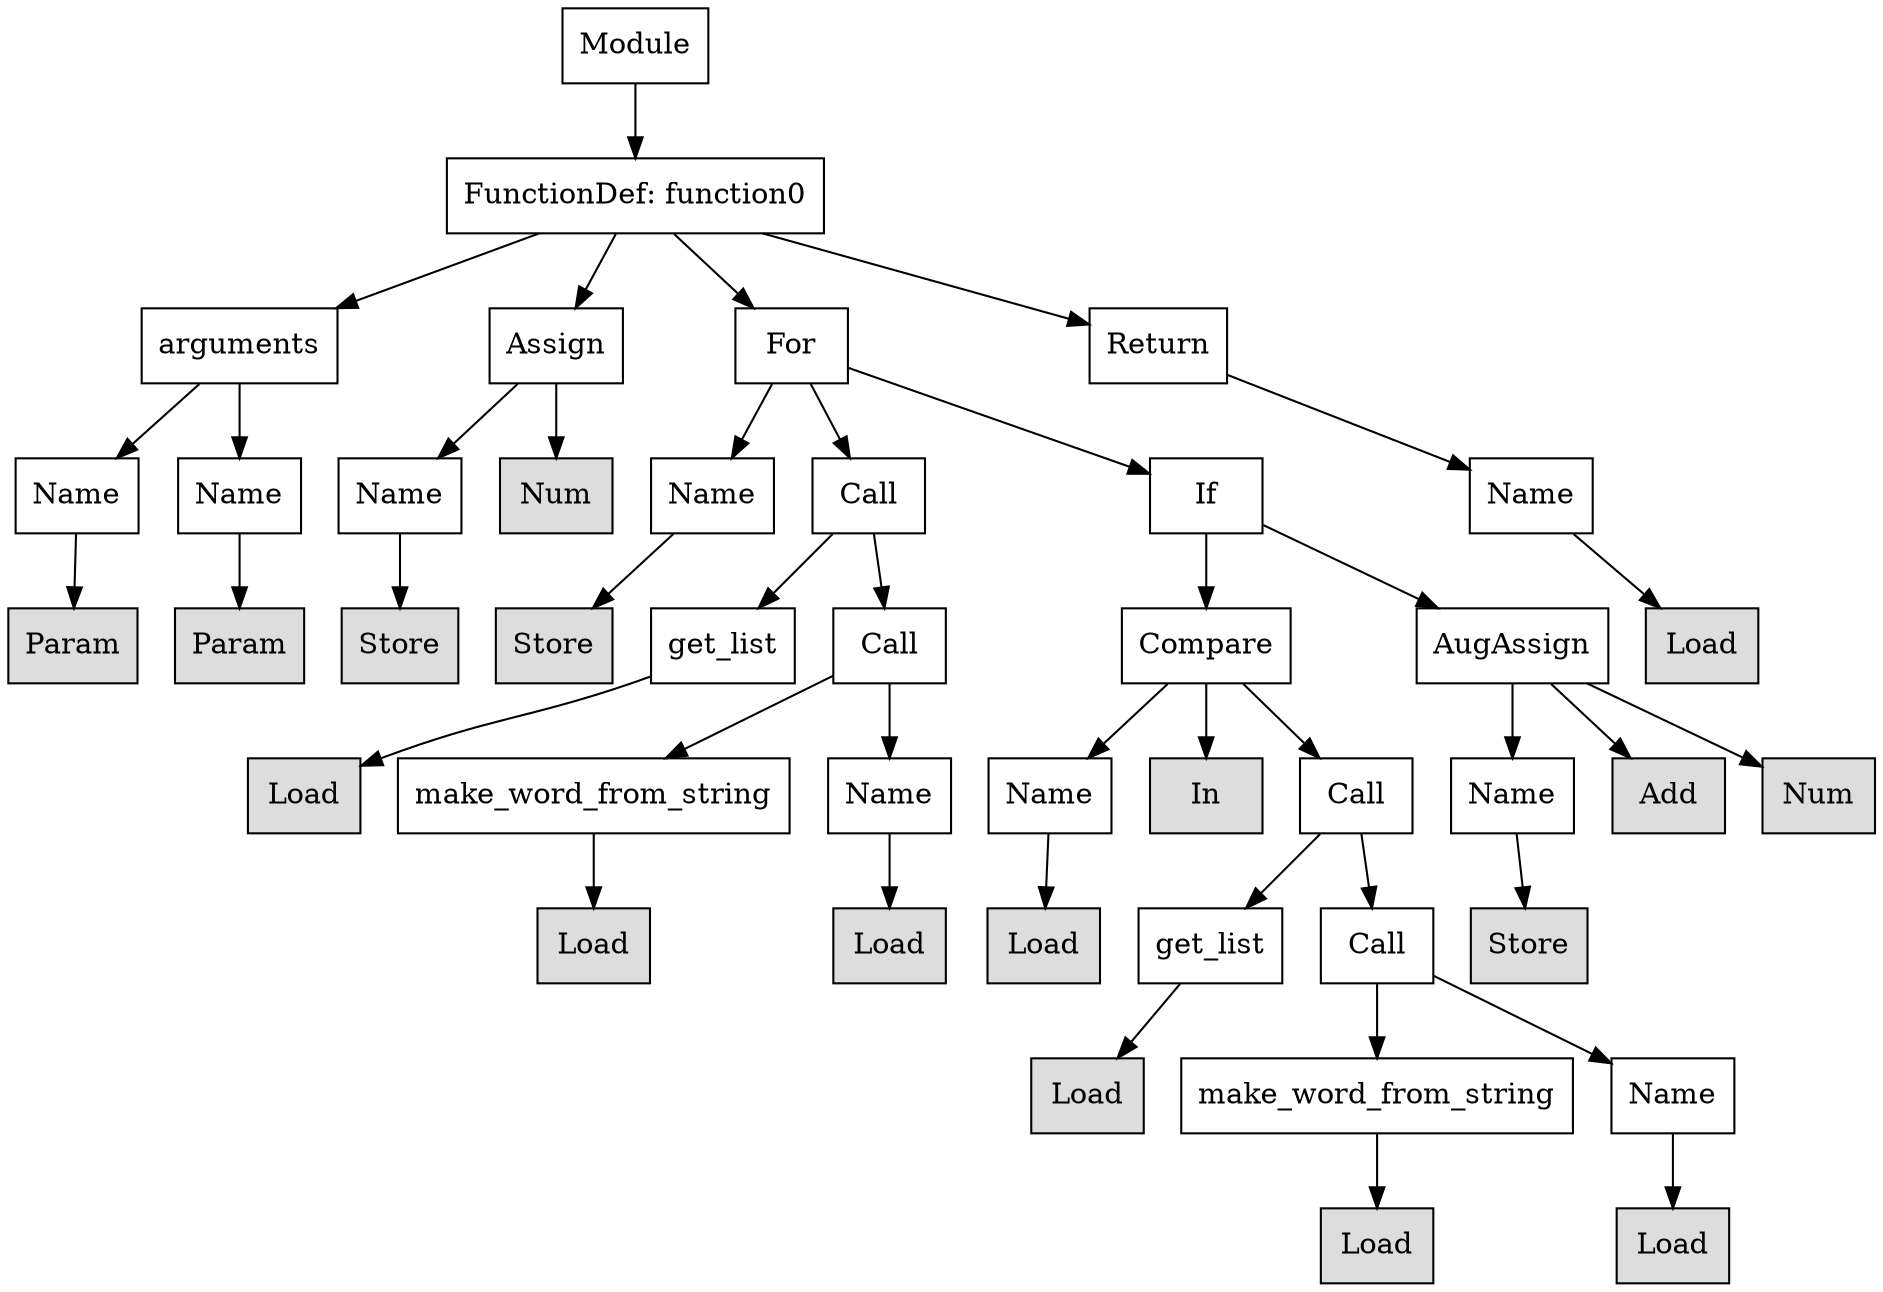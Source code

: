 digraph G {
n0 [shape=rect, label="Module"];
n1 [shape=rect, label="FunctionDef: function0"];
n2 [shape=rect, label="arguments"];
n3 [shape=rect, label="Assign"];
n4 [shape=rect, label="For"];
n5 [shape=rect, label="Return"];
n6 [shape=rect, label="Name"];
n7 [shape=rect, label="Name"];
n8 [shape=rect, label="Name"];
n9 [shape=rect, label="Num" style="filled" fillcolor="#dddddd"];
n10 [shape=rect, label="Name"];
n11 [shape=rect, label="Call"];
n12 [shape=rect, label="If"];
n13 [shape=rect, label="Name"];
n14 [shape=rect, label="Param" style="filled" fillcolor="#dddddd"];
n15 [shape=rect, label="Param" style="filled" fillcolor="#dddddd"];
n16 [shape=rect, label="Store" style="filled" fillcolor="#dddddd"];
n17 [shape=rect, label="Store" style="filled" fillcolor="#dddddd"];
n18 [shape=rect, label="get_list"];
n19 [shape=rect, label="Call"];
n20 [shape=rect, label="Compare"];
n21 [shape=rect, label="AugAssign"];
n22 [shape=rect, label="Load" style="filled" fillcolor="#dddddd"];
n23 [shape=rect, label="Load" style="filled" fillcolor="#dddddd"];
n24 [shape=rect, label="make_word_from_string"];
n25 [shape=rect, label="Name"];
n26 [shape=rect, label="Name"];
n27 [shape=rect, label="In" style="filled" fillcolor="#dddddd"];
n28 [shape=rect, label="Call"];
n29 [shape=rect, label="Name"];
n30 [shape=rect, label="Add" style="filled" fillcolor="#dddddd"];
n31 [shape=rect, label="Num" style="filled" fillcolor="#dddddd"];
n32 [shape=rect, label="Load" style="filled" fillcolor="#dddddd"];
n33 [shape=rect, label="Load" style="filled" fillcolor="#dddddd"];
n34 [shape=rect, label="Load" style="filled" fillcolor="#dddddd"];
n35 [shape=rect, label="get_list"];
n36 [shape=rect, label="Call"];
n37 [shape=rect, label="Store" style="filled" fillcolor="#dddddd"];
n38 [shape=rect, label="Load" style="filled" fillcolor="#dddddd"];
n39 [shape=rect, label="make_word_from_string"];
n40 [shape=rect, label="Name"];
n41 [shape=rect, label="Load" style="filled" fillcolor="#dddddd"];
n42 [shape=rect, label="Load" style="filled" fillcolor="#dddddd"];
n0 -> n1;
n1 -> n2;
n1 -> n3;
n1 -> n4;
n1 -> n5;
n2 -> n6;
n2 -> n7;
n3 -> n8;
n3 -> n9;
n4 -> n10;
n4 -> n11;
n4 -> n12;
n5 -> n13;
n6 -> n14;
n7 -> n15;
n8 -> n16;
n10 -> n17;
n11 -> n18;
n11 -> n19;
n12 -> n20;
n12 -> n21;
n13 -> n22;
n18 -> n23;
n19 -> n24;
n19 -> n25;
n20 -> n26;
n20 -> n27;
n20 -> n28;
n21 -> n29;
n21 -> n30;
n21 -> n31;
n24 -> n32;
n25 -> n33;
n26 -> n34;
n28 -> n35;
n28 -> n36;
n29 -> n37;
n35 -> n38;
n36 -> n39;
n36 -> n40;
n39 -> n41;
n40 -> n42;
}
